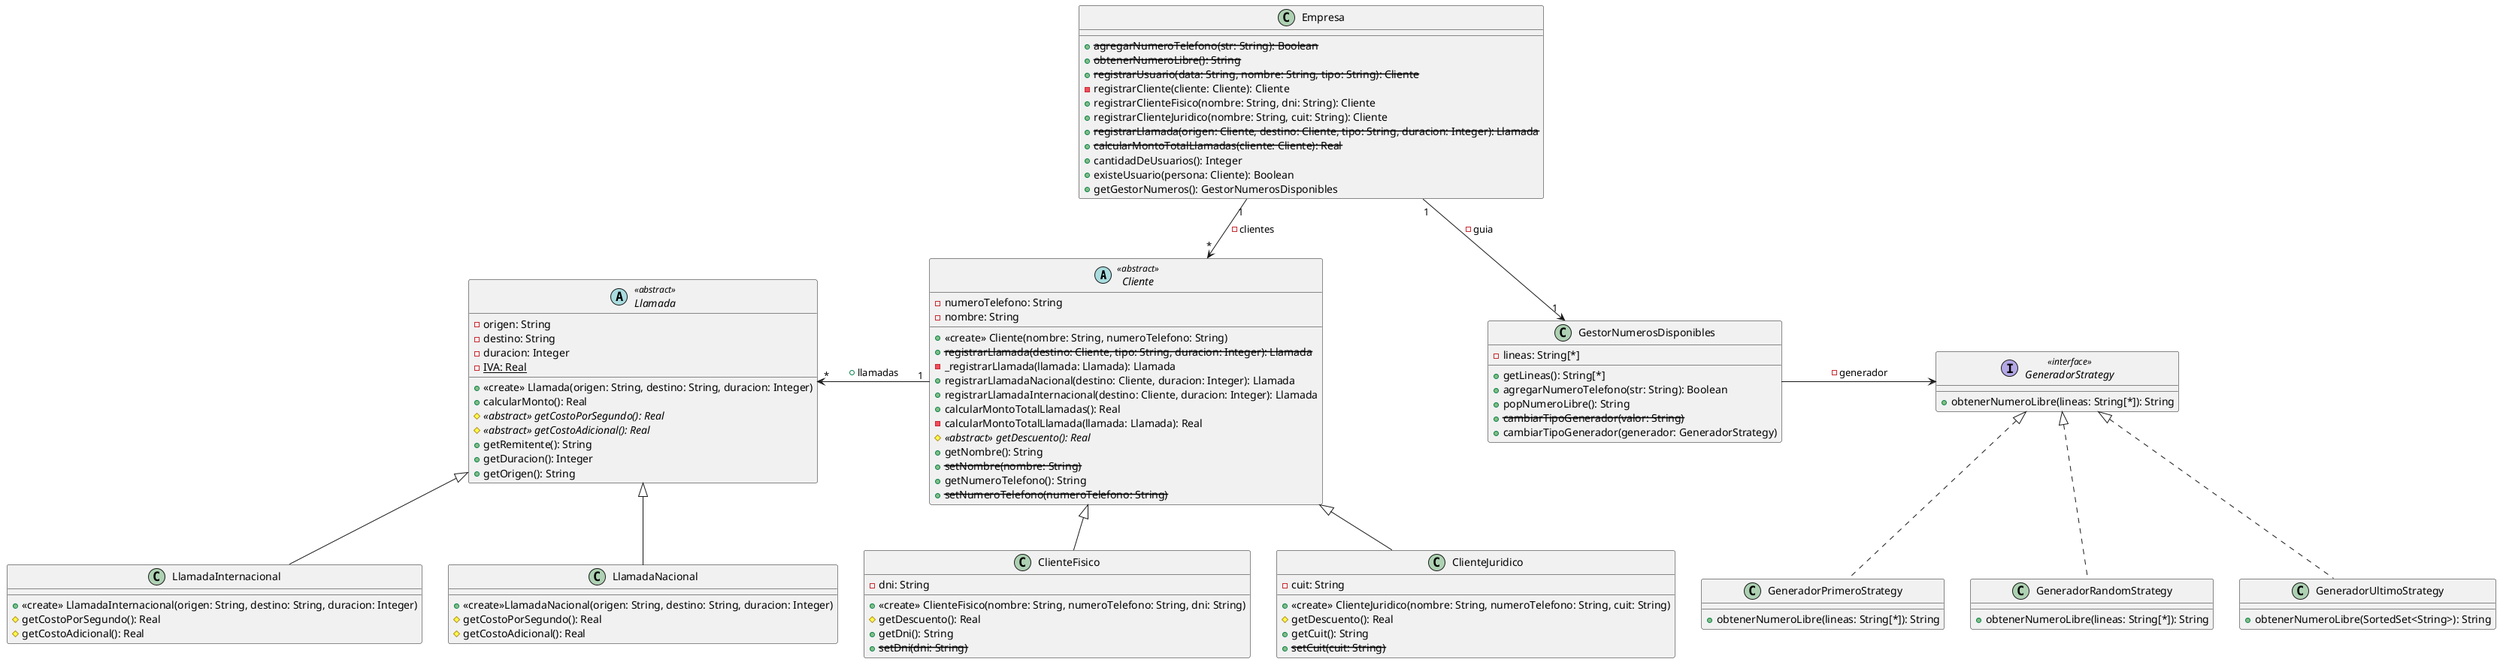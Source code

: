 @startuml

abstract class Cliente <<abstract>> {
  - numeroTelefono: String
  - nombre: String

  + <<create>> Cliente(nombre: String, numeroTelefono: String)
  + <s>registrarLlamada(destino: Cliente, tipo: String, duracion: Integer): Llamada
  - _registrarLlamada(llamada: Llamada): Llamada
  + registrarLlamadaNacional(destino: Cliente, duracion: Integer): Llamada
  + registrarLlamadaInternacional(destino: Cliente, duracion: Integer): Llamada
  + calcularMontoTotalLlamadas(): Real
  - calcularMontoTotalLlamada(llamada: Llamada): Real
  # {abstract} <<abstract>> getDescuento(): Real
  + getNombre(): String
  + <s>setNombre(nombre: String)
  + getNumeroTelefono(): String
  + <s>setNumeroTelefono(numeroTelefono: String)
}


class ClienteFisico {
  - dni: String

  + <<create>> ClienteFisico(nombre: String, numeroTelefono: String, dni: String)
  # getDescuento(): Real
  + getDni(): String
  + <s>setDni(dni: String)
}


class ClienteJuridico {
  - cuit: String

  + <<create>> ClienteJuridico(nombre: String, numeroTelefono: String, cuit: String)
  # getDescuento(): Real
  + getCuit(): String
  + <s>setCuit(cuit: String)
}


class Empresa {
  + <s>agregarNumeroTelefono(str: String): Boolean
  + <s>obtenerNumeroLibre(): String
  + <s>registrarUsuario(data: String, nombre: String, tipo: String): Cliente
  - registrarCliente(cliente: Cliente): Cliente
  + registrarClienteFisico(nombre: String, dni: String): Cliente
  + registrarClienteJuridico(nombre: String, cuit: String): Cliente
  + <s>registrarLlamada(origen: Cliente, destino: Cliente, tipo: String, duracion: Integer): Llamada
  + <s>calcularMontoTotalLlamadas(cliente: Cliente): Real
  + cantidadDeUsuarios(): Integer
  + existeUsuario(persona: Cliente): Boolean
  + getGestorNumeros(): GestorNumerosDisponibles
}


class GestorNumerosDisponibles {
  - lineas: String[*]

  + getLineas(): String[*]
  + agregarNumeroTelefono(str: String): Boolean
  + popNumeroLibre(): String
  + <s>cambiarTipoGenerador(valor: String)
  + cambiarTipoGenerador(generador: GeneradorStrategy)
}


interface GeneradorStrategy <<interface>> {
  + obtenerNumeroLibre(lineas: String[*]): String
}


class GeneradorPrimeroStrategy {
  + obtenerNumeroLibre(lineas: String[*]): String
}


class GeneradorRandomStrategy {
  + obtenerNumeroLibre(lineas: String[*]): String
}


class GeneradorUltimoStrategy {
  + obtenerNumeroLibre(SortedSet<String>): String
}


abstract class Llamada <<abstract>> {
  - origen: String
  - destino: String
  - duracion: Integer
  - {static} IVA: Real

  + <<create>> Llamada(origen: String, destino: String, duracion: Integer)
  + calcularMonto(): Real
  # {abstract} <<abstract>> getCostoPorSegundo(): Real
  # {abstract} <<abstract>> getCostoAdicional(): Real
  + getRemitente(): String
  + getDuracion(): Integer
  + getOrigen(): String
}


class LlamadaInternacional {
  + <<create>> LlamadaInternacional(origen: String, destino: String, duracion: Integer)
  # getCostoPorSegundo(): Real
  # getCostoAdicional(): Real
}


class LlamadaNacional {
  + <<create>>LlamadaNacional(origen: String, destino: String, duracion: Integer)
  # getCostoPorSegundo(): Real
  # getCostoAdicional(): Real
}


Empresa "1" --> "*" Cliente : - clientes
Empresa "1" --> "1" GestorNumerosDisponibles : - guia

Llamada "*" <- "1" Cliente : + llamadas

Cliente <|-- ClienteFisico
Cliente <|-- ClienteJuridico

GeneradorStrategy <|.. GeneradorPrimeroStrategy
GeneradorStrategy <|.. GeneradorRandomStrategy
GeneradorStrategy <|.. GeneradorUltimoStrategy

GestorNumerosDisponibles -> GeneradorStrategy : - generador

Llamada <|-- LlamadaNacional
Llamada <|-- LlamadaInternacional

@enduml
